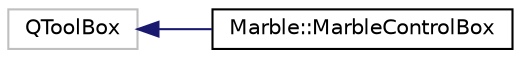 digraph "Graphical Class Hierarchy"
{
  edge [fontname="Helvetica",fontsize="10",labelfontname="Helvetica",labelfontsize="10"];
  node [fontname="Helvetica",fontsize="10",shape=record];
  rankdir="LR";
  Node1 [label="QToolBox",height=0.2,width=0.4,color="grey75", fillcolor="white", style="filled"];
  Node1 -> Node2 [dir="back",color="midnightblue",fontsize="10",style="solid",fontname="Helvetica"];
  Node2 [label="Marble::MarbleControlBox",height=0.2,width=0.4,color="black", fillcolor="white", style="filled",URL="$class_marble_1_1_marble_control_box.html",tooltip="A widget class that contains advanced controls for a MarbleWidget. "];
}
